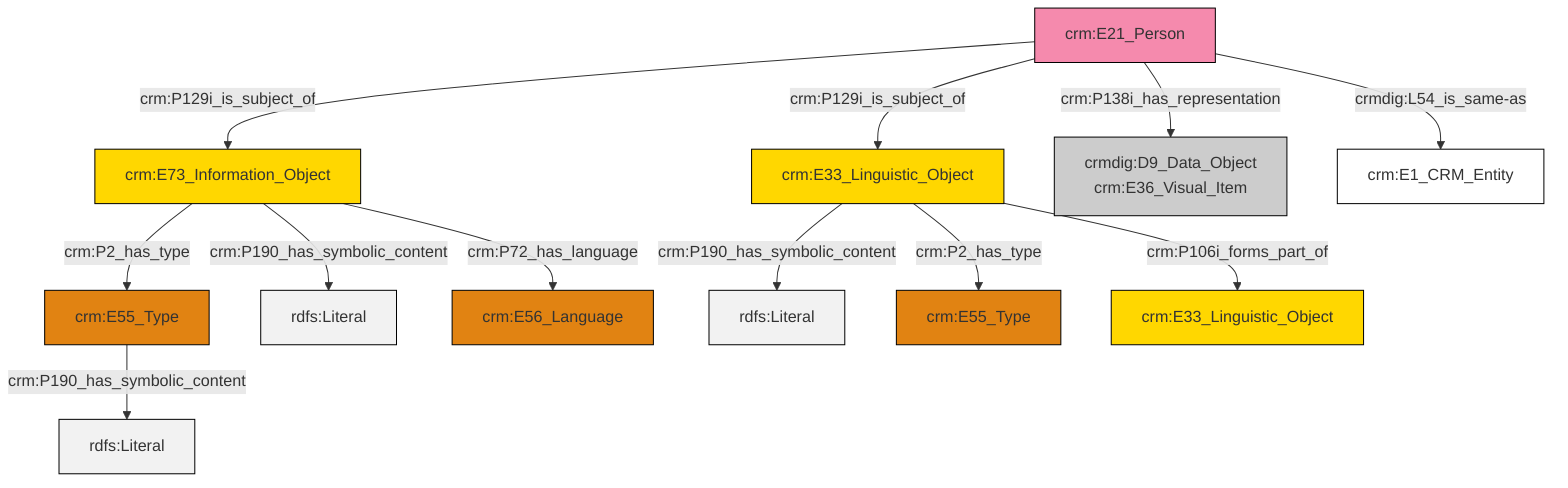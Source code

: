 graph TD
classDef Literal fill:#f2f2f2,stroke:#000000;
classDef CRM_Entity fill:#FFFFFF,stroke:#000000;
classDef Temporal_Entity fill:#00C9E6, stroke:#000000;
classDef Type fill:#E18312, stroke:#000000;
classDef Time-Span fill:#2C9C91, stroke:#000000;
classDef Appellation fill:#FFEB7F, stroke:#000000;
classDef Place fill:#008836, stroke:#000000;
classDef Persistent_Item fill:#B266B2, stroke:#000000;
classDef Conceptual_Object fill:#FFD700, stroke:#000000;
classDef Physical_Thing fill:#D2B48C, stroke:#000000;
classDef Actor fill:#f58aad, stroke:#000000;
classDef PC_Classes fill:#4ce600, stroke:#000000;
classDef Multi fill:#cccccc,stroke:#000000;

4["crm:E73_Information_Object"]:::Conceptual_Object -->|crm:P2_has_type| 0["crm:E55_Type"]:::Type
8["crm:E21_Person"]:::Actor -->|crm:P129i_is_subject_of| 4["crm:E73_Information_Object"]:::Conceptual_Object
9["crm:E33_Linguistic_Object"]:::Conceptual_Object -->|crm:P190_has_symbolic_content| 10[rdfs:Literal]:::Literal
4["crm:E73_Information_Object"]:::Conceptual_Object -->|crm:P190_has_symbolic_content| 11[rdfs:Literal]:::Literal
0["crm:E55_Type"]:::Type -->|crm:P190_has_symbolic_content| 13[rdfs:Literal]:::Literal
8["crm:E21_Person"]:::Actor -->|crm:P129i_is_subject_of| 9["crm:E33_Linguistic_Object"]:::Conceptual_Object
8["crm:E21_Person"]:::Actor -->|crm:P138i_has_representation| 6["crmdig:D9_Data_Object<br>crm:E36_Visual_Item"]:::Multi
9["crm:E33_Linguistic_Object"]:::Conceptual_Object -->|crm:P2_has_type| 2["crm:E55_Type"]:::Type
4["crm:E73_Information_Object"]:::Conceptual_Object -->|crm:P72_has_language| 16["crm:E56_Language"]:::Type
8["crm:E21_Person"]:::Actor -->|crmdig:L54_is_same-as| 14["crm:E1_CRM_Entity"]:::CRM_Entity
9["crm:E33_Linguistic_Object"]:::Conceptual_Object -->|crm:P106i_forms_part_of| 21["crm:E33_Linguistic_Object"]:::Conceptual_Object